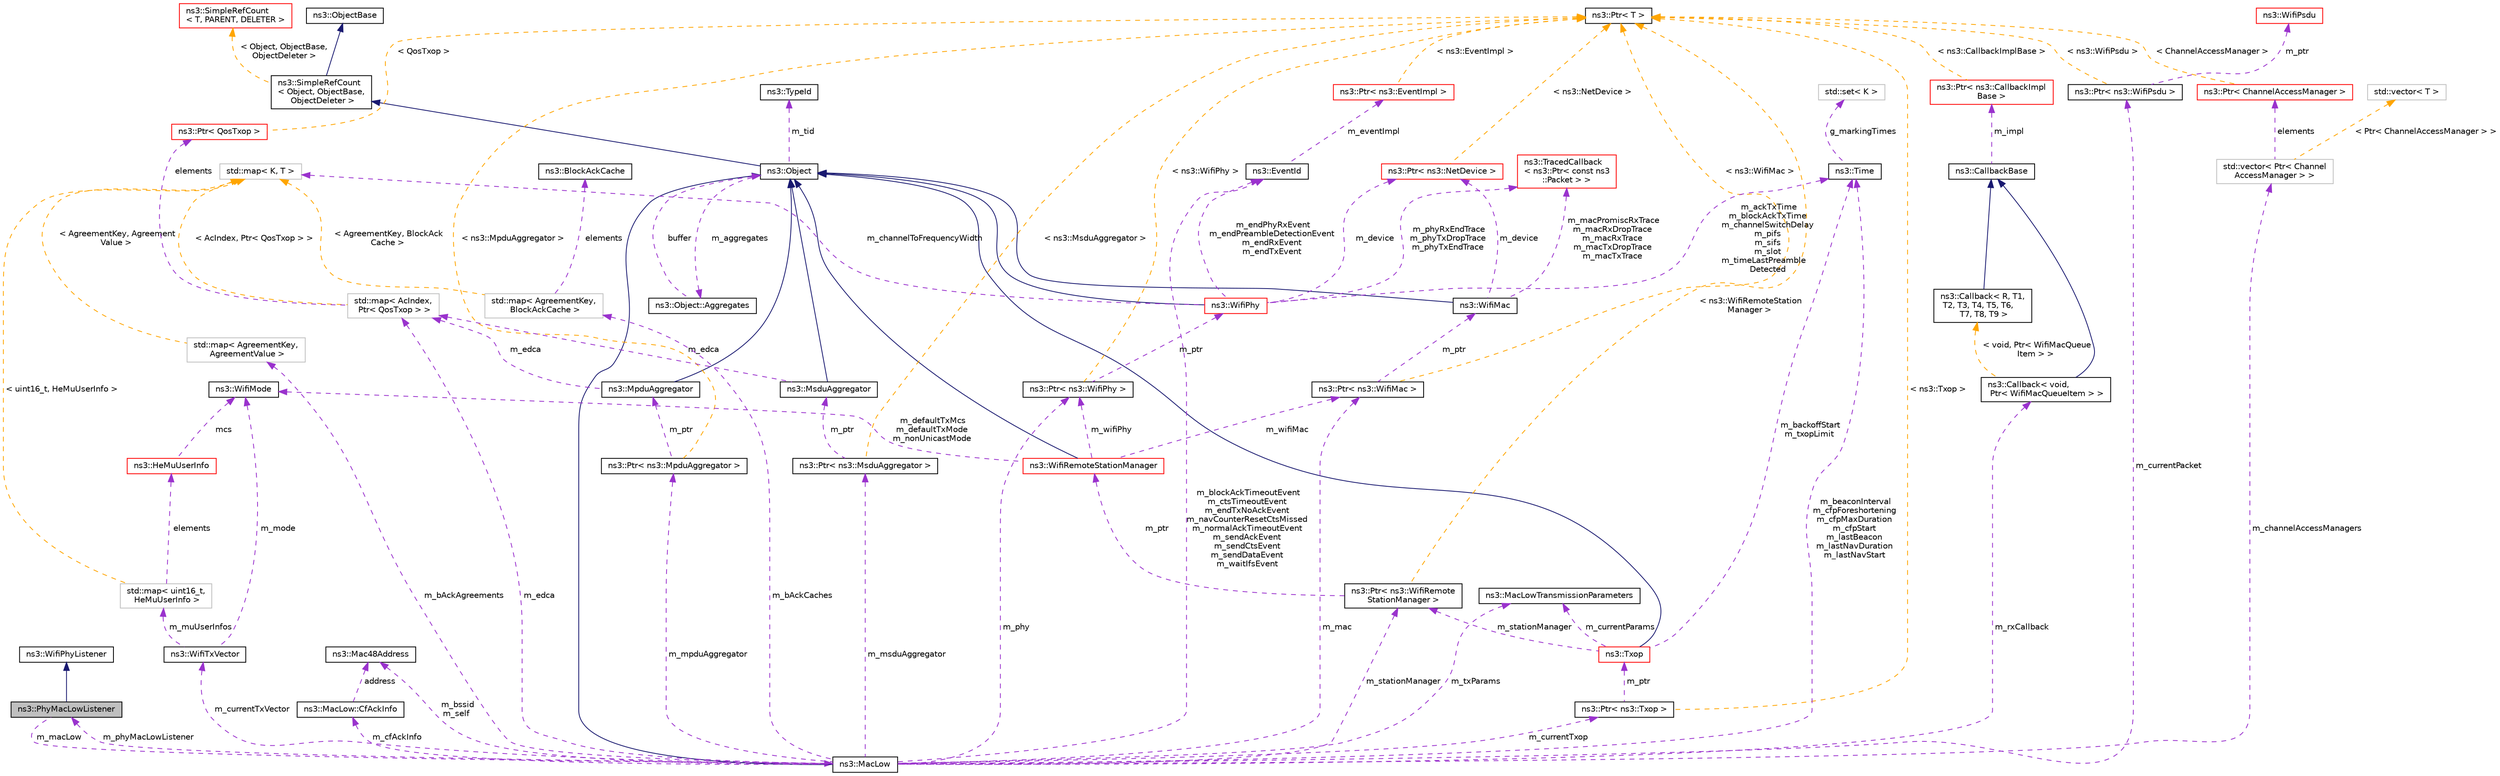 digraph "ns3::PhyMacLowListener"
{
 // LATEX_PDF_SIZE
  edge [fontname="Helvetica",fontsize="10",labelfontname="Helvetica",labelfontsize="10"];
  node [fontname="Helvetica",fontsize="10",shape=record];
  Node1 [label="ns3::PhyMacLowListener",height=0.2,width=0.4,color="black", fillcolor="grey75", style="filled", fontcolor="black",tooltip="Listener for PHY events."];
  Node2 -> Node1 [dir="back",color="midnightblue",fontsize="10",style="solid",fontname="Helvetica"];
  Node2 [label="ns3::WifiPhyListener",height=0.2,width=0.4,color="black", fillcolor="white", style="filled",URL="$classns3_1_1_wifi_phy_listener.html",tooltip="receive notifications about PHY events."];
  Node3 -> Node1 [dir="back",color="darkorchid3",fontsize="10",style="dashed",label=" m_macLow" ,fontname="Helvetica"];
  Node3 [label="ns3::MacLow",height=0.2,width=0.4,color="black", fillcolor="white", style="filled",URL="$classns3_1_1_mac_low.html",tooltip="handle RTS/CTS/Data/Ack transactions."];
  Node4 -> Node3 [dir="back",color="midnightblue",fontsize="10",style="solid",fontname="Helvetica"];
  Node4 [label="ns3::Object",height=0.2,width=0.4,color="black", fillcolor="white", style="filled",URL="$classns3_1_1_object.html",tooltip="A base class which provides memory management and object aggregation."];
  Node5 -> Node4 [dir="back",color="midnightblue",fontsize="10",style="solid",fontname="Helvetica"];
  Node5 [label="ns3::SimpleRefCount\l\< Object, ObjectBase,\l ObjectDeleter \>",height=0.2,width=0.4,color="black", fillcolor="white", style="filled",URL="$classns3_1_1_simple_ref_count.html",tooltip=" "];
  Node6 -> Node5 [dir="back",color="midnightblue",fontsize="10",style="solid",fontname="Helvetica"];
  Node6 [label="ns3::ObjectBase",height=0.2,width=0.4,color="black", fillcolor="white", style="filled",URL="$classns3_1_1_object_base.html",tooltip="Anchor the ns-3 type and attribute system."];
  Node7 -> Node5 [dir="back",color="orange",fontsize="10",style="dashed",label=" \< Object, ObjectBase,\l ObjectDeleter \>" ,fontname="Helvetica"];
  Node7 [label="ns3::SimpleRefCount\l\< T, PARENT, DELETER \>",height=0.2,width=0.4,color="red", fillcolor="white", style="filled",URL="$classns3_1_1_simple_ref_count.html",tooltip="A template-based reference counting class."];
  Node9 -> Node4 [dir="back",color="darkorchid3",fontsize="10",style="dashed",label=" m_tid" ,fontname="Helvetica"];
  Node9 [label="ns3::TypeId",height=0.2,width=0.4,color="black", fillcolor="white", style="filled",URL="$classns3_1_1_type_id.html",tooltip="a unique identifier for an interface."];
  Node10 -> Node4 [dir="back",color="darkorchid3",fontsize="10",style="dashed",label=" m_aggregates" ,fontname="Helvetica"];
  Node10 [label="ns3::Object::Aggregates",height=0.2,width=0.4,color="black", fillcolor="white", style="filled",URL="$structns3_1_1_object_1_1_aggregates.html",tooltip="The list of Objects aggregated to this one."];
  Node4 -> Node10 [dir="back",color="darkorchid3",fontsize="10",style="dashed",label=" buffer" ,fontname="Helvetica"];
  Node11 -> Node3 [dir="back",color="darkorchid3",fontsize="10",style="dashed",label=" m_bssid\nm_self" ,fontname="Helvetica"];
  Node11 [label="ns3::Mac48Address",height=0.2,width=0.4,color="black", fillcolor="white", style="filled",URL="$classns3_1_1_mac48_address.html",tooltip="an EUI-48 address"];
  Node12 -> Node3 [dir="back",color="darkorchid3",fontsize="10",style="dashed",label=" m_mac" ,fontname="Helvetica"];
  Node12 [label="ns3::Ptr\< ns3::WifiMac \>",height=0.2,width=0.4,color="black", fillcolor="white", style="filled",URL="$classns3_1_1_ptr.html",tooltip=" "];
  Node13 -> Node12 [dir="back",color="darkorchid3",fontsize="10",style="dashed",label=" m_ptr" ,fontname="Helvetica"];
  Node13 [label="ns3::WifiMac",height=0.2,width=0.4,color="black", fillcolor="white", style="filled",URL="$classns3_1_1_wifi_mac.html",tooltip="base class for all MAC-level wifi objects."];
  Node4 -> Node13 [dir="back",color="midnightblue",fontsize="10",style="solid",fontname="Helvetica"];
  Node14 -> Node13 [dir="back",color="darkorchid3",fontsize="10",style="dashed",label=" m_macPromiscRxTrace\nm_macRxDropTrace\nm_macRxTrace\nm_macTxDropTrace\nm_macTxTrace" ,fontname="Helvetica"];
  Node14 [label="ns3::TracedCallback\l\< ns3::Ptr\< const ns3\l::Packet \> \>",height=0.2,width=0.4,color="red", fillcolor="white", style="filled",URL="$classns3_1_1_traced_callback.html",tooltip=" "];
  Node26 -> Node13 [dir="back",color="darkorchid3",fontsize="10",style="dashed",label=" m_device" ,fontname="Helvetica"];
  Node26 [label="ns3::Ptr\< ns3::NetDevice \>",height=0.2,width=0.4,color="red", fillcolor="white", style="filled",URL="$classns3_1_1_ptr.html",tooltip=" "];
  Node22 -> Node26 [dir="back",color="orange",fontsize="10",style="dashed",label=" \< ns3::NetDevice \>" ,fontname="Helvetica"];
  Node22 [label="ns3::Ptr\< T \>",height=0.2,width=0.4,color="black", fillcolor="white", style="filled",URL="$classns3_1_1_ptr.html",tooltip="Smart pointer class similar to boost::intrusive_ptr."];
  Node22 -> Node12 [dir="back",color="orange",fontsize="10",style="dashed",label=" \< ns3::WifiMac \>" ,fontname="Helvetica"];
  Node28 -> Node3 [dir="back",color="darkorchid3",fontsize="10",style="dashed",label=" m_currentTxVector" ,fontname="Helvetica"];
  Node28 [label="ns3::WifiTxVector",height=0.2,width=0.4,color="black", fillcolor="white", style="filled",URL="$classns3_1_1_wifi_tx_vector.html",tooltip="This class mimics the TXVECTOR which is to be passed to the PHY in order to define the parameters whi..."];
  Node29 -> Node28 [dir="back",color="darkorchid3",fontsize="10",style="dashed",label=" m_mode" ,fontname="Helvetica"];
  Node29 [label="ns3::WifiMode",height=0.2,width=0.4,color="black", fillcolor="white", style="filled",URL="$classns3_1_1_wifi_mode.html",tooltip="represent a single transmission mode"];
  Node30 -> Node28 [dir="back",color="darkorchid3",fontsize="10",style="dashed",label=" m_muUserInfos" ,fontname="Helvetica"];
  Node30 [label="std::map\< uint16_t,\l HeMuUserInfo \>",height=0.2,width=0.4,color="grey75", fillcolor="white", style="filled",tooltip=" "];
  Node31 -> Node30 [dir="back",color="darkorchid3",fontsize="10",style="dashed",label=" elements" ,fontname="Helvetica"];
  Node31 [label="ns3::HeMuUserInfo",height=0.2,width=0.4,color="red", fillcolor="white", style="filled",URL="$structns3_1_1_he_mu_user_info.html",tooltip="HE MU specific user transmission parameters."];
  Node29 -> Node31 [dir="back",color="darkorchid3",fontsize="10",style="dashed",label=" mcs" ,fontname="Helvetica"];
  Node33 -> Node30 [dir="back",color="orange",fontsize="10",style="dashed",label=" \< uint16_t, HeMuUserInfo \>" ,fontname="Helvetica"];
  Node33 [label="std::map\< K, T \>",height=0.2,width=0.4,color="grey75", fillcolor="white", style="filled",tooltip=" "];
  Node35 -> Node3 [dir="back",color="darkorchid3",fontsize="10",style="dashed",label=" m_rxCallback" ,fontname="Helvetica"];
  Node35 [label="ns3::Callback\< void,\l Ptr\< WifiMacQueueItem \> \>",height=0.2,width=0.4,color="black", fillcolor="white", style="filled",URL="$classns3_1_1_callback.html",tooltip=" "];
  Node18 -> Node35 [dir="back",color="midnightblue",fontsize="10",style="solid",fontname="Helvetica"];
  Node18 [label="ns3::CallbackBase",height=0.2,width=0.4,color="black", fillcolor="white", style="filled",URL="$classns3_1_1_callback_base.html",tooltip="Base class for Callback class."];
  Node19 -> Node18 [dir="back",color="darkorchid3",fontsize="10",style="dashed",label=" m_impl" ,fontname="Helvetica"];
  Node19 [label="ns3::Ptr\< ns3::CallbackImpl\lBase \>",height=0.2,width=0.4,color="red", fillcolor="white", style="filled",URL="$classns3_1_1_ptr.html",tooltip=" "];
  Node22 -> Node19 [dir="back",color="orange",fontsize="10",style="dashed",label=" \< ns3::CallbackImplBase \>" ,fontname="Helvetica"];
  Node23 -> Node35 [dir="back",color="orange",fontsize="10",style="dashed",label=" \< void, Ptr\< WifiMacQueue\lItem \> \>" ,fontname="Helvetica"];
  Node23 [label="ns3::Callback\< R, T1,\l T2, T3, T4, T5, T6,\l T7, T8, T9 \>",height=0.2,width=0.4,color="black", fillcolor="white", style="filled",URL="$classns3_1_1_callback.html",tooltip="Callback template class."];
  Node18 -> Node23 [dir="back",color="midnightblue",fontsize="10",style="solid",fontname="Helvetica"];
  Node36 -> Node3 [dir="back",color="darkorchid3",fontsize="10",style="dashed",label=" m_currentPacket" ,fontname="Helvetica"];
  Node36 [label="ns3::Ptr\< ns3::WifiPsdu \>",height=0.2,width=0.4,color="black", fillcolor="white", style="filled",URL="$classns3_1_1_ptr.html",tooltip=" "];
  Node37 -> Node36 [dir="back",color="darkorchid3",fontsize="10",style="dashed",label=" m_ptr" ,fontname="Helvetica"];
  Node37 [label="ns3::WifiPsdu",height=0.2,width=0.4,color="red", fillcolor="white", style="filled",URL="$classns3_1_1_wifi_psdu.html",tooltip="WifiPsdu stores an MPDU, S-MPDU or A-MPDU, by keeping header(s) and payload(s) separate for each cons..."];
  Node22 -> Node36 [dir="back",color="orange",fontsize="10",style="dashed",label=" \< ns3::WifiPsdu \>" ,fontname="Helvetica"];
  Node67 -> Node3 [dir="back",color="darkorchid3",fontsize="10",style="dashed",label=" m_mpduAggregator" ,fontname="Helvetica"];
  Node67 [label="ns3::Ptr\< ns3::MpduAggregator \>",height=0.2,width=0.4,color="black", fillcolor="white", style="filled",URL="$classns3_1_1_ptr.html",tooltip=" "];
  Node68 -> Node67 [dir="back",color="darkorchid3",fontsize="10",style="dashed",label=" m_ptr" ,fontname="Helvetica"];
  Node68 [label="ns3::MpduAggregator",height=0.2,width=0.4,color="black", fillcolor="white", style="filled",URL="$classns3_1_1_mpdu_aggregator.html",tooltip="Aggregator used to construct A-MPDUs."];
  Node4 -> Node68 [dir="back",color="midnightblue",fontsize="10",style="solid",fontname="Helvetica"];
  Node69 -> Node68 [dir="back",color="darkorchid3",fontsize="10",style="dashed",label=" m_edca" ,fontname="Helvetica"];
  Node69 [label="std::map\< AcIndex,\l Ptr\< QosTxop \> \>",height=0.2,width=0.4,color="grey75", fillcolor="white", style="filled",tooltip=" "];
  Node70 -> Node69 [dir="back",color="darkorchid3",fontsize="10",style="dashed",label=" elements" ,fontname="Helvetica"];
  Node70 [label="ns3::Ptr\< QosTxop \>",height=0.2,width=0.4,color="red", fillcolor="white", style="filled",URL="$classns3_1_1_ptr.html",tooltip=" "];
  Node22 -> Node70 [dir="back",color="orange",fontsize="10",style="dashed",label=" \< QosTxop \>" ,fontname="Helvetica"];
  Node33 -> Node69 [dir="back",color="orange",fontsize="10",style="dashed",label=" \< AcIndex, Ptr\< QosTxop \> \>" ,fontname="Helvetica"];
  Node22 -> Node67 [dir="back",color="orange",fontsize="10",style="dashed",label=" \< ns3::MpduAggregator \>" ,fontname="Helvetica"];
  Node75 -> Node3 [dir="back",color="darkorchid3",fontsize="10",style="dashed",label=" m_stationManager" ,fontname="Helvetica"];
  Node75 [label="ns3::Ptr\< ns3::WifiRemote\lStationManager \>",height=0.2,width=0.4,color="black", fillcolor="white", style="filled",URL="$classns3_1_1_ptr.html",tooltip=" "];
  Node76 -> Node75 [dir="back",color="darkorchid3",fontsize="10",style="dashed",label=" m_ptr" ,fontname="Helvetica"];
  Node76 [label="ns3::WifiRemoteStationManager",height=0.2,width=0.4,color="red", fillcolor="white", style="filled",URL="$classns3_1_1_wifi_remote_station_manager.html",tooltip="hold a list of per-remote-station state."];
  Node4 -> Node76 [dir="back",color="midnightblue",fontsize="10",style="solid",fontname="Helvetica"];
  Node12 -> Node76 [dir="back",color="darkorchid3",fontsize="10",style="dashed",label=" m_wifiMac" ,fontname="Helvetica"];
  Node29 -> Node76 [dir="back",color="darkorchid3",fontsize="10",style="dashed",label=" m_defaultTxMcs\nm_defaultTxMode\nm_nonUnicastMode" ,fontname="Helvetica"];
  Node95 -> Node76 [dir="back",color="darkorchid3",fontsize="10",style="dashed",label=" m_wifiPhy" ,fontname="Helvetica"];
  Node95 [label="ns3::Ptr\< ns3::WifiPhy \>",height=0.2,width=0.4,color="black", fillcolor="white", style="filled",URL="$classns3_1_1_ptr.html",tooltip=" "];
  Node96 -> Node95 [dir="back",color="darkorchid3",fontsize="10",style="dashed",label=" m_ptr" ,fontname="Helvetica"];
  Node96 [label="ns3::WifiPhy",height=0.2,width=0.4,color="red", fillcolor="white", style="filled",URL="$classns3_1_1_wifi_phy.html",tooltip="802.11 PHY layer model"];
  Node4 -> Node96 [dir="back",color="midnightblue",fontsize="10",style="solid",fontname="Helvetica"];
  Node14 -> Node96 [dir="back",color="darkorchid3",fontsize="10",style="dashed",label=" m_phyRxEndTrace\nm_phyTxDropTrace\nm_phyTxEndTrace" ,fontname="Helvetica"];
  Node33 -> Node96 [dir="back",color="darkorchid3",fontsize="10",style="dashed",label=" m_channelToFrequencyWidth" ,fontname="Helvetica"];
  Node112 -> Node96 [dir="back",color="darkorchid3",fontsize="10",style="dashed",label=" m_endPhyRxEvent\nm_endPreambleDetectionEvent\nm_endRxEvent\nm_endTxEvent" ,fontname="Helvetica"];
  Node112 [label="ns3::EventId",height=0.2,width=0.4,color="black", fillcolor="white", style="filled",URL="$classns3_1_1_event_id.html",tooltip="An identifier for simulation events."];
  Node113 -> Node112 [dir="back",color="darkorchid3",fontsize="10",style="dashed",label=" m_eventImpl" ,fontname="Helvetica"];
  Node113 [label="ns3::Ptr\< ns3::EventImpl \>",height=0.2,width=0.4,color="red", fillcolor="white", style="filled",URL="$classns3_1_1_ptr.html",tooltip=" "];
  Node22 -> Node113 [dir="back",color="orange",fontsize="10",style="dashed",label=" \< ns3::EventImpl \>" ,fontname="Helvetica"];
  Node26 -> Node96 [dir="back",color="darkorchid3",fontsize="10",style="dashed",label=" m_device" ,fontname="Helvetica"];
  Node46 -> Node96 [dir="back",color="darkorchid3",fontsize="10",style="dashed",label=" m_ackTxTime\nm_blockAckTxTime\nm_channelSwitchDelay\nm_pifs\nm_sifs\nm_slot\nm_timeLastPreamble\lDetected" ,fontname="Helvetica"];
  Node46 [label="ns3::Time",height=0.2,width=0.4,color="black", fillcolor="white", style="filled",URL="$classns3_1_1_time.html",tooltip="Simulation virtual time values and global simulation resolution."];
  Node47 -> Node46 [dir="back",color="darkorchid3",fontsize="10",style="dashed",label=" g_markingTimes" ,fontname="Helvetica"];
  Node47 [label="std::set\< K \>",height=0.2,width=0.4,color="grey75", fillcolor="white", style="filled",tooltip=" "];
  Node22 -> Node95 [dir="back",color="orange",fontsize="10",style="dashed",label=" \< ns3::WifiPhy \>" ,fontname="Helvetica"];
  Node22 -> Node75 [dir="back",color="orange",fontsize="10",style="dashed",label=" \< ns3::WifiRemoteStation\lManager \>" ,fontname="Helvetica"];
  Node69 -> Node3 [dir="back",color="darkorchid3",fontsize="10",style="dashed",label=" m_edca" ,fontname="Helvetica"];
  Node112 -> Node3 [dir="back",color="darkorchid3",fontsize="10",style="dashed",label=" m_blockAckTimeoutEvent\nm_ctsTimeoutEvent\nm_endTxNoAckEvent\nm_navCounterResetCtsMissed\nm_normalAckTimeoutEvent\nm_sendAckEvent\nm_sendCtsEvent\nm_sendDataEvent\nm_waitIfsEvent" ,fontname="Helvetica"];
  Node194 -> Node3 [dir="back",color="darkorchid3",fontsize="10",style="dashed",label=" m_txParams" ,fontname="Helvetica"];
  Node194 [label="ns3::MacLowTransmissionParameters",height=0.2,width=0.4,color="black", fillcolor="white", style="filled",URL="$classns3_1_1_mac_low_transmission_parameters.html",tooltip="control how a packet is transmitted."];
  Node1 -> Node3 [dir="back",color="darkorchid3",fontsize="10",style="dashed",label=" m_phyMacLowListener" ,fontname="Helvetica"];
  Node46 -> Node3 [dir="back",color="darkorchid3",fontsize="10",style="dashed",label=" m_beaconInterval\nm_cfpForeshortening\nm_cfpMaxDuration\nm_cfpStart\nm_lastBeacon\nm_lastNavDuration\nm_lastNavStart" ,fontname="Helvetica"];
  Node229 -> Node3 [dir="back",color="darkorchid3",fontsize="10",style="dashed",label=" m_bAckAgreements" ,fontname="Helvetica"];
  Node229 [label="std::map\< AgreementKey,\l AgreementValue \>",height=0.2,width=0.4,color="grey75", fillcolor="white", style="filled",tooltip=" "];
  Node33 -> Node229 [dir="back",color="orange",fontsize="10",style="dashed",label=" \< AgreementKey, Agreement\lValue \>" ,fontname="Helvetica"];
  Node230 -> Node3 [dir="back",color="darkorchid3",fontsize="10",style="dashed",label=" m_cfAckInfo" ,fontname="Helvetica"];
  Node230 [label="ns3::MacLow::CfAckInfo",height=0.2,width=0.4,color="black", fillcolor="white", style="filled",URL="$structns3_1_1_mac_low_1_1_cf_ack_info.html",tooltip="A struct that holds information about Ack piggybacking (CF-Ack)."];
  Node11 -> Node230 [dir="back",color="darkorchid3",fontsize="10",style="dashed",label=" address" ,fontname="Helvetica"];
  Node231 -> Node3 [dir="back",color="darkorchid3",fontsize="10",style="dashed",label=" m_bAckCaches" ,fontname="Helvetica"];
  Node231 [label="std::map\< AgreementKey,\l BlockAckCache \>",height=0.2,width=0.4,color="grey75", fillcolor="white", style="filled",tooltip=" "];
  Node232 -> Node231 [dir="back",color="darkorchid3",fontsize="10",style="dashed",label=" elements" ,fontname="Helvetica"];
  Node232 [label="ns3::BlockAckCache",height=0.2,width=0.4,color="black", fillcolor="white", style="filled",URL="$classns3_1_1_block_ack_cache.html",tooltip="BlockAckCache cache."];
  Node33 -> Node231 [dir="back",color="orange",fontsize="10",style="dashed",label=" \< AgreementKey, BlockAck\lCache \>" ,fontname="Helvetica"];
  Node233 -> Node3 [dir="back",color="darkorchid3",fontsize="10",style="dashed",label=" m_channelAccessManagers" ,fontname="Helvetica"];
  Node233 [label="std::vector\< Ptr\< Channel\lAccessManager \> \>",height=0.2,width=0.4,color="grey75", fillcolor="white", style="filled",tooltip=" "];
  Node234 -> Node233 [dir="back",color="darkorchid3",fontsize="10",style="dashed",label=" elements" ,fontname="Helvetica"];
  Node234 [label="ns3::Ptr\< ChannelAccessManager \>",height=0.2,width=0.4,color="red", fillcolor="white", style="filled",URL="$classns3_1_1_ptr.html",tooltip=" "];
  Node22 -> Node234 [dir="back",color="orange",fontsize="10",style="dashed",label=" \< ChannelAccessManager \>" ,fontname="Helvetica"];
  Node55 -> Node233 [dir="back",color="orange",fontsize="10",style="dashed",label=" \< Ptr\< ChannelAccessManager \> \>" ,fontname="Helvetica"];
  Node55 [label="std::vector\< T \>",height=0.2,width=0.4,color="grey75", fillcolor="white", style="filled",tooltip=" "];
  Node95 -> Node3 [dir="back",color="darkorchid3",fontsize="10",style="dashed",label=" m_phy" ,fontname="Helvetica"];
  Node235 -> Node3 [dir="back",color="darkorchid3",fontsize="10",style="dashed",label=" m_currentTxop" ,fontname="Helvetica"];
  Node235 [label="ns3::Ptr\< ns3::Txop \>",height=0.2,width=0.4,color="black", fillcolor="white", style="filled",URL="$classns3_1_1_ptr.html",tooltip=" "];
  Node72 -> Node235 [dir="back",color="darkorchid3",fontsize="10",style="dashed",label=" m_ptr" ,fontname="Helvetica"];
  Node72 [label="ns3::Txop",height=0.2,width=0.4,color="red", fillcolor="white", style="filled",URL="$classns3_1_1_txop.html",tooltip="Handle packet fragmentation and retransmissions for data and management frames."];
  Node4 -> Node72 [dir="back",color="midnightblue",fontsize="10",style="solid",fontname="Helvetica"];
  Node75 -> Node72 [dir="back",color="darkorchid3",fontsize="10",style="dashed",label=" m_stationManager" ,fontname="Helvetica"];
  Node194 -> Node72 [dir="back",color="darkorchid3",fontsize="10",style="dashed",label=" m_currentParams" ,fontname="Helvetica"];
  Node46 -> Node72 [dir="back",color="darkorchid3",fontsize="10",style="dashed",label=" m_backoffStart\nm_txopLimit" ,fontname="Helvetica"];
  Node22 -> Node235 [dir="back",color="orange",fontsize="10",style="dashed",label=" \< ns3::Txop \>" ,fontname="Helvetica"];
  Node236 -> Node3 [dir="back",color="darkorchid3",fontsize="10",style="dashed",label=" m_msduAggregator" ,fontname="Helvetica"];
  Node236 [label="ns3::Ptr\< ns3::MsduAggregator \>",height=0.2,width=0.4,color="black", fillcolor="white", style="filled",URL="$classns3_1_1_ptr.html",tooltip=" "];
  Node237 -> Node236 [dir="back",color="darkorchid3",fontsize="10",style="dashed",label=" m_ptr" ,fontname="Helvetica"];
  Node237 [label="ns3::MsduAggregator",height=0.2,width=0.4,color="black", fillcolor="white", style="filled",URL="$classns3_1_1_msdu_aggregator.html",tooltip="Aggregator used to construct A-MSDUs."];
  Node4 -> Node237 [dir="back",color="midnightblue",fontsize="10",style="solid",fontname="Helvetica"];
  Node69 -> Node237 [dir="back",color="darkorchid3",fontsize="10",style="dashed",label=" m_edca" ,fontname="Helvetica"];
  Node22 -> Node236 [dir="back",color="orange",fontsize="10",style="dashed",label=" \< ns3::MsduAggregator \>" ,fontname="Helvetica"];
}
